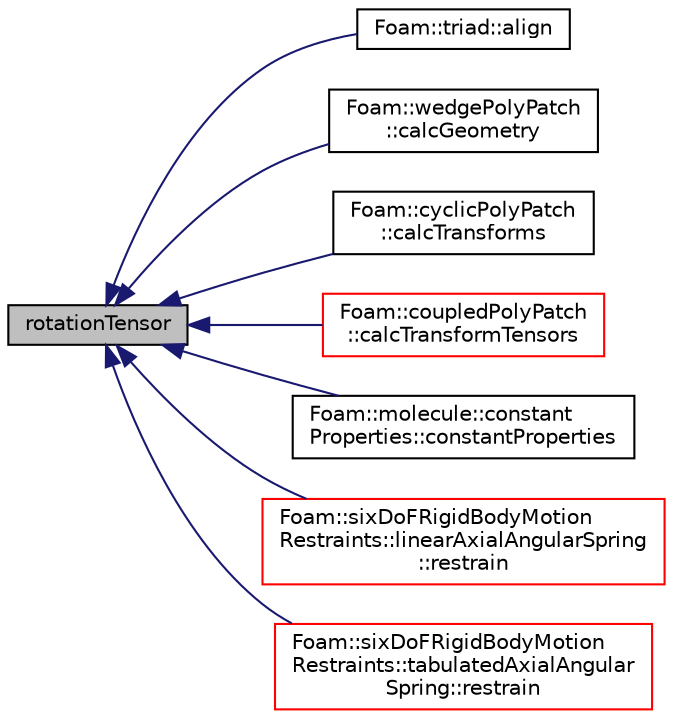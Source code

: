 digraph "rotationTensor"
{
  bgcolor="transparent";
  edge [fontname="Helvetica",fontsize="10",labelfontname="Helvetica",labelfontsize="10"];
  node [fontname="Helvetica",fontsize="10",shape=record];
  rankdir="LR";
  Node1 [label="rotationTensor",height=0.2,width=0.4,color="black", fillcolor="grey75", style="filled", fontcolor="black"];
  Node1 -> Node2 [dir="back",color="midnightblue",fontsize="10",style="solid",fontname="Helvetica"];
  Node2 [label="Foam::triad::align",height=0.2,width=0.4,color="black",URL="$a02688.html#a1fe4572dabb9add39ee52b55b3fd9c7d",tooltip="Align this triad with the given vector v. "];
  Node1 -> Node3 [dir="back",color="midnightblue",fontsize="10",style="solid",fontname="Helvetica"];
  Node3 [label="Foam::wedgePolyPatch\l::calcGeometry",height=0.2,width=0.4,color="black",URL="$a02879.html#a58bb4c0382e9ee570811fb3f005a0a97",tooltip="Calculate the patch geometry. "];
  Node1 -> Node4 [dir="back",color="midnightblue",fontsize="10",style="solid",fontname="Helvetica"];
  Node4 [label="Foam::cyclicPolyPatch\l::calcTransforms",height=0.2,width=0.4,color="black",URL="$a00485.html#afb48497736bbafb1fbb000cd218d1779",tooltip="Recalculate the transformation tensors. "];
  Node1 -> Node5 [dir="back",color="midnightblue",fontsize="10",style="solid",fontname="Helvetica"];
  Node5 [label="Foam::coupledPolyPatch\l::calcTransformTensors",height=0.2,width=0.4,color="red",URL="$a00423.html#aade3cfc7872bd0156fb18b0a85fec090",tooltip="Calculate the transformation tensors. "];
  Node1 -> Node6 [dir="back",color="midnightblue",fontsize="10",style="solid",fontname="Helvetica"];
  Node6 [label="Foam::molecule::constant\lProperties::constantProperties",height=0.2,width=0.4,color="black",URL="$a00376.html#a48f10350a2cae9811619cc14159099d6",tooltip="Construct from dictionary. "];
  Node1 -> Node7 [dir="back",color="midnightblue",fontsize="10",style="solid",fontname="Helvetica"];
  Node7 [label="Foam::sixDoFRigidBodyMotion\lRestraints::linearAxialAngularSpring\l::restrain",height=0.2,width=0.4,color="red",URL="$a01336.html#a7fa713dfa7e7b8124d760266460acb1a",tooltip="Calculate the restraint position, force and moment. "];
  Node1 -> Node8 [dir="back",color="midnightblue",fontsize="10",style="solid",fontname="Helvetica"];
  Node8 [label="Foam::sixDoFRigidBodyMotion\lRestraints::tabulatedAxialAngular\lSpring::restrain",height=0.2,width=0.4,color="red",URL="$a02566.html#a7fa713dfa7e7b8124d760266460acb1a",tooltip="Calculate the restraint position, force and moment. "];
}
